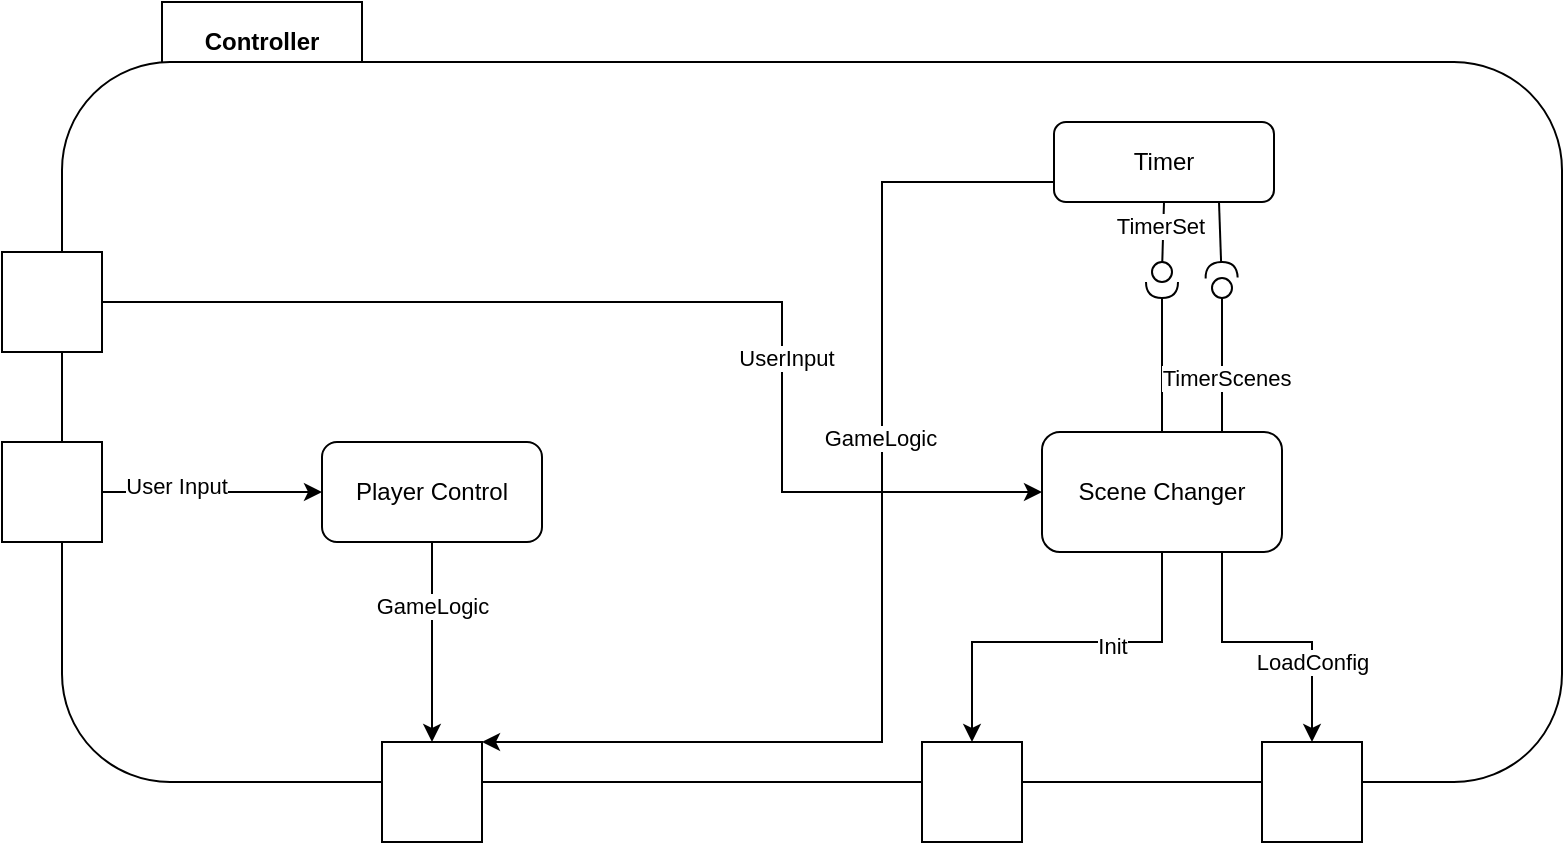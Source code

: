 <mxfile version="20.5.3" type="device"><diagram id="aI0_uxuvChkXOJYM8H9i" name="Page-1"><mxGraphModel dx="243" dy="506" grid="1" gridSize="10" guides="1" tooltips="1" connect="1" arrows="1" fold="1" page="1" pageScale="1" pageWidth="850" pageHeight="1100" math="0" shadow="0"><root><mxCell id="0"/><mxCell id="1" parent="0"/><mxCell id="kHwJDXID9YsTlJ1bjRbR-2" value="&lt;b&gt;Controller&lt;/b&gt;" style="rounded=0;whiteSpace=wrap;html=1;" parent="1" vertex="1"><mxGeometry x="90" y="240" width="100" height="40" as="geometry"/></mxCell><mxCell id="kHwJDXID9YsTlJ1bjRbR-1" value="" style="rounded=1;whiteSpace=wrap;html=1;" parent="1" vertex="1"><mxGeometry x="40" y="270" width="750" height="360" as="geometry"/></mxCell><mxCell id="lBaelr5iyc6o-vAqOthM-6" style="edgeStyle=orthogonalEdgeStyle;rounded=0;orthogonalLoop=1;jettySize=auto;html=1;entryX=1;entryY=0;entryDx=0;entryDy=0;" edge="1" parent="1" source="kHwJDXID9YsTlJ1bjRbR-3" target="kHwJDXID9YsTlJ1bjRbR-26"><mxGeometry relative="1" as="geometry"><Array as="points"><mxPoint x="450" y="330"/><mxPoint x="450" y="610"/></Array></mxGeometry></mxCell><mxCell id="lBaelr5iyc6o-vAqOthM-7" value="GameLogic" style="edgeLabel;html=1;align=center;verticalAlign=middle;resizable=0;points=[];" vertex="1" connectable="0" parent="lBaelr5iyc6o-vAqOthM-6"><mxGeometry x="-0.245" y="-1" relative="1" as="geometry"><mxPoint as="offset"/></mxGeometry></mxCell><mxCell id="kHwJDXID9YsTlJ1bjRbR-3" value="Timer" style="rounded=1;whiteSpace=wrap;html=1;" parent="1" vertex="1"><mxGeometry x="536" y="300" width="110" height="40" as="geometry"/></mxCell><mxCell id="kHwJDXID9YsTlJ1bjRbR-4" value="Player Control" style="rounded=1;whiteSpace=wrap;html=1;" parent="1" vertex="1"><mxGeometry x="170" y="460" width="110" height="50" as="geometry"/></mxCell><mxCell id="kHwJDXID9YsTlJ1bjRbR-5" value="" style="whiteSpace=wrap;html=1;aspect=fixed;" parent="1" vertex="1"><mxGeometry x="10" y="460" width="50" height="50" as="geometry"/></mxCell><mxCell id="kHwJDXID9YsTlJ1bjRbR-6" value="" style="endArrow=classic;html=1;rounded=0;exitX=1;exitY=0.5;exitDx=0;exitDy=0;entryX=0;entryY=0.5;entryDx=0;entryDy=0;" parent="1" source="kHwJDXID9YsTlJ1bjRbR-5" target="kHwJDXID9YsTlJ1bjRbR-4" edge="1"><mxGeometry width="50" height="50" relative="1" as="geometry"><mxPoint x="400" y="470" as="sourcePoint"/><mxPoint x="450" y="420" as="targetPoint"/></mxGeometry></mxCell><mxCell id="kHwJDXID9YsTlJ1bjRbR-7" value="User Input" style="edgeLabel;html=1;align=center;verticalAlign=middle;resizable=0;points=[];" parent="kHwJDXID9YsTlJ1bjRbR-6" vertex="1" connectable="0"><mxGeometry x="-0.327" y="3" relative="1" as="geometry"><mxPoint as="offset"/></mxGeometry></mxCell><mxCell id="kHwJDXID9YsTlJ1bjRbR-8" value="Scene Changer" style="rounded=1;whiteSpace=wrap;html=1;" parent="1" vertex="1"><mxGeometry x="530" y="455" width="120" height="60" as="geometry"/></mxCell><mxCell id="kHwJDXID9YsTlJ1bjRbR-13" value="" style="whiteSpace=wrap;html=1;aspect=fixed;" parent="1" vertex="1"><mxGeometry x="470" y="610" width="50" height="50" as="geometry"/></mxCell><mxCell id="kHwJDXID9YsTlJ1bjRbR-14" value="" style="endArrow=classic;html=1;rounded=0;exitX=0.5;exitY=1;exitDx=0;exitDy=0;entryX=0.5;entryY=0;entryDx=0;entryDy=0;" parent="1" source="kHwJDXID9YsTlJ1bjRbR-8" target="kHwJDXID9YsTlJ1bjRbR-13" edge="1"><mxGeometry width="50" height="50" relative="1" as="geometry"><mxPoint x="400" y="860" as="sourcePoint"/><mxPoint x="450" y="810" as="targetPoint"/><Array as="points"><mxPoint x="590" y="560"/><mxPoint x="495" y="560"/></Array></mxGeometry></mxCell><mxCell id="kHwJDXID9YsTlJ1bjRbR-15" value="Init" style="edgeLabel;html=1;align=center;verticalAlign=middle;resizable=0;points=[];" parent="kHwJDXID9YsTlJ1bjRbR-14" vertex="1" connectable="0"><mxGeometry x="-0.263" y="2" relative="1" as="geometry"><mxPoint as="offset"/></mxGeometry></mxCell><mxCell id="kHwJDXID9YsTlJ1bjRbR-16" value="" style="rounded=0;orthogonalLoop=1;jettySize=auto;html=1;endArrow=none;endFill=0;sketch=0;sourcePerimeterSpacing=0;targetPerimeterSpacing=0;exitX=0.5;exitY=1;exitDx=0;exitDy=0;" parent="1" source="kHwJDXID9YsTlJ1bjRbR-3" target="kHwJDXID9YsTlJ1bjRbR-18" edge="1"><mxGeometry relative="1" as="geometry"><mxPoint x="350" y="235" as="sourcePoint"/></mxGeometry></mxCell><mxCell id="lBaelr5iyc6o-vAqOthM-1" value="TimerSet" style="edgeLabel;html=1;align=center;verticalAlign=middle;resizable=0;points=[];" vertex="1" connectable="0" parent="kHwJDXID9YsTlJ1bjRbR-16"><mxGeometry x="-0.187" y="-2" relative="1" as="geometry"><mxPoint as="offset"/></mxGeometry></mxCell><mxCell id="kHwJDXID9YsTlJ1bjRbR-17" value="" style="rounded=0;orthogonalLoop=1;jettySize=auto;html=1;endArrow=halfCircle;endFill=0;endSize=6;strokeWidth=1;sketch=0;exitX=0.5;exitY=0;exitDx=0;exitDy=0;" parent="1" source="kHwJDXID9YsTlJ1bjRbR-8" target="kHwJDXID9YsTlJ1bjRbR-18" edge="1"><mxGeometry relative="1" as="geometry"><mxPoint x="390" y="235" as="sourcePoint"/><mxPoint x="810" y="380" as="targetPoint"/></mxGeometry></mxCell><mxCell id="kHwJDXID9YsTlJ1bjRbR-18" value="" style="ellipse;whiteSpace=wrap;html=1;align=center;aspect=fixed;resizable=0;points=[];outlineConnect=0;sketch=0;" parent="1" vertex="1"><mxGeometry x="585" y="370" width="10" height="10" as="geometry"/></mxCell><mxCell id="kHwJDXID9YsTlJ1bjRbR-19" value="" style="whiteSpace=wrap;html=1;aspect=fixed;" parent="1" vertex="1"><mxGeometry x="640" y="610" width="50" height="50" as="geometry"/></mxCell><mxCell id="kHwJDXID9YsTlJ1bjRbR-20" value="" style="endArrow=classic;html=1;rounded=0;exitX=0.75;exitY=1;exitDx=0;exitDy=0;entryX=0.5;entryY=0;entryDx=0;entryDy=0;" parent="1" source="kHwJDXID9YsTlJ1bjRbR-8" target="kHwJDXID9YsTlJ1bjRbR-19" edge="1"><mxGeometry width="50" height="50" relative="1" as="geometry"><mxPoint x="600" y="525" as="sourcePoint"/><mxPoint x="600" y="620" as="targetPoint"/><Array as="points"><mxPoint x="620" y="560"/><mxPoint x="665" y="560"/></Array></mxGeometry></mxCell><mxCell id="kHwJDXID9YsTlJ1bjRbR-22" value="LoadConfig" style="edgeLabel;html=1;align=center;verticalAlign=middle;resizable=0;points=[];" parent="kHwJDXID9YsTlJ1bjRbR-20" vertex="1" connectable="0"><mxGeometry x="-0.2" y="-1" relative="1" as="geometry"><mxPoint x="34" y="9" as="offset"/></mxGeometry></mxCell><mxCell id="kHwJDXID9YsTlJ1bjRbR-23" value="" style="whiteSpace=wrap;html=1;aspect=fixed;" parent="1" vertex="1"><mxGeometry x="10" y="365" width="50" height="50" as="geometry"/></mxCell><mxCell id="kHwJDXID9YsTlJ1bjRbR-24" value="" style="endArrow=classic;html=1;rounded=0;exitX=1;exitY=0.5;exitDx=0;exitDy=0;entryX=0;entryY=0.5;entryDx=0;entryDy=0;" parent="1" source="kHwJDXID9YsTlJ1bjRbR-23" target="kHwJDXID9YsTlJ1bjRbR-8" edge="1"><mxGeometry width="50" height="50" relative="1" as="geometry"><mxPoint x="160" y="390" as="sourcePoint"/><mxPoint x="210" y="340" as="targetPoint"/><Array as="points"><mxPoint x="400" y="390"/><mxPoint x="400" y="485"/></Array></mxGeometry></mxCell><mxCell id="kHwJDXID9YsTlJ1bjRbR-25" value="UserInput" style="edgeLabel;html=1;align=center;verticalAlign=middle;resizable=0;points=[];" parent="kHwJDXID9YsTlJ1bjRbR-24" vertex="1" connectable="0"><mxGeometry x="0.303" y="2" relative="1" as="geometry"><mxPoint as="offset"/></mxGeometry></mxCell><mxCell id="kHwJDXID9YsTlJ1bjRbR-26" value="" style="whiteSpace=wrap;html=1;aspect=fixed;" parent="1" vertex="1"><mxGeometry x="200" y="610" width="50" height="50" as="geometry"/></mxCell><mxCell id="kHwJDXID9YsTlJ1bjRbR-27" value="" style="endArrow=classic;html=1;rounded=0;exitX=0.5;exitY=1;exitDx=0;exitDy=0;entryX=0.5;entryY=0;entryDx=0;entryDy=0;" parent="1" source="kHwJDXID9YsTlJ1bjRbR-4" target="kHwJDXID9YsTlJ1bjRbR-26" edge="1"><mxGeometry width="50" height="50" relative="1" as="geometry"><mxPoint x="300" y="590" as="sourcePoint"/><mxPoint x="350" y="540" as="targetPoint"/></mxGeometry></mxCell><mxCell id="kHwJDXID9YsTlJ1bjRbR-28" value="GameLogic" style="edgeLabel;html=1;align=center;verticalAlign=middle;resizable=0;points=[];" parent="kHwJDXID9YsTlJ1bjRbR-27" vertex="1" connectable="0"><mxGeometry x="-0.371" relative="1" as="geometry"><mxPoint as="offset"/></mxGeometry></mxCell><mxCell id="lBaelr5iyc6o-vAqOthM-2" value="" style="rounded=0;orthogonalLoop=1;jettySize=auto;html=1;endArrow=none;endFill=0;sketch=0;sourcePerimeterSpacing=0;targetPerimeterSpacing=0;exitX=0.75;exitY=0;exitDx=0;exitDy=0;" edge="1" parent="1" target="lBaelr5iyc6o-vAqOthM-5" source="kHwJDXID9YsTlJ1bjRbR-8"><mxGeometry relative="1" as="geometry"><mxPoint x="600" y="350" as="sourcePoint"/></mxGeometry></mxCell><mxCell id="lBaelr5iyc6o-vAqOthM-3" value="TimerScenes" style="edgeLabel;html=1;align=center;verticalAlign=middle;resizable=0;points=[];" vertex="1" connectable="0" parent="lBaelr5iyc6o-vAqOthM-2"><mxGeometry x="-0.187" y="-2" relative="1" as="geometry"><mxPoint as="offset"/></mxGeometry></mxCell><mxCell id="lBaelr5iyc6o-vAqOthM-4" value="" style="rounded=0;orthogonalLoop=1;jettySize=auto;html=1;endArrow=halfCircle;endFill=0;endSize=6;strokeWidth=1;sketch=0;exitX=0.75;exitY=1;exitDx=0;exitDy=0;" edge="1" parent="1" target="lBaelr5iyc6o-vAqOthM-5" source="kHwJDXID9YsTlJ1bjRbR-3"><mxGeometry relative="1" as="geometry"><mxPoint x="600" y="465" as="sourcePoint"/><mxPoint x="820" y="390" as="targetPoint"/></mxGeometry></mxCell><mxCell id="lBaelr5iyc6o-vAqOthM-5" value="" style="ellipse;whiteSpace=wrap;html=1;align=center;aspect=fixed;resizable=0;points=[];outlineConnect=0;sketch=0;" vertex="1" parent="1"><mxGeometry x="615" y="378" width="10" height="10" as="geometry"/></mxCell></root></mxGraphModel></diagram></mxfile>